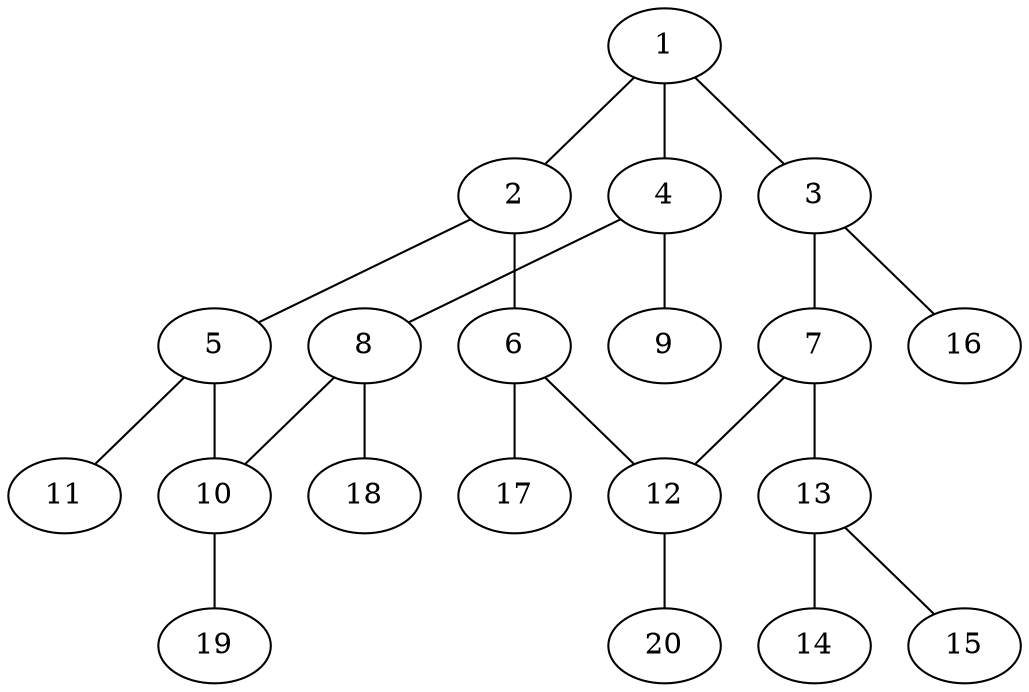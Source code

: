 graph molecule_4077 {
	1	 [chem=C];
	2	 [chem=C];
	1 -- 2	 [valence=2];
	3	 [chem=C];
	1 -- 3	 [valence=1];
	4	 [chem=C];
	1 -- 4	 [valence=1];
	5	 [chem=C];
	2 -- 5	 [valence=1];
	6	 [chem=C];
	2 -- 6	 [valence=1];
	7	 [chem=C];
	3 -- 7	 [valence=2];
	16	 [chem=H];
	3 -- 16	 [valence=1];
	8	 [chem=N];
	4 -- 8	 [valence=1];
	9	 [chem=O];
	4 -- 9	 [valence=2];
	10	 [chem=N];
	5 -- 10	 [valence=1];
	11	 [chem=O];
	5 -- 11	 [valence=2];
	12	 [chem=C];
	6 -- 12	 [valence=2];
	17	 [chem=H];
	6 -- 17	 [valence=1];
	7 -- 12	 [valence=1];
	13	 [chem=N];
	7 -- 13	 [valence=1];
	8 -- 10	 [valence=1];
	18	 [chem=H];
	8 -- 18	 [valence=1];
	19	 [chem=H];
	10 -- 19	 [valence=1];
	20	 [chem=H];
	12 -- 20	 [valence=1];
	14	 [chem=O];
	13 -- 14	 [valence=2];
	15	 [chem=O];
	13 -- 15	 [valence=1];
}
